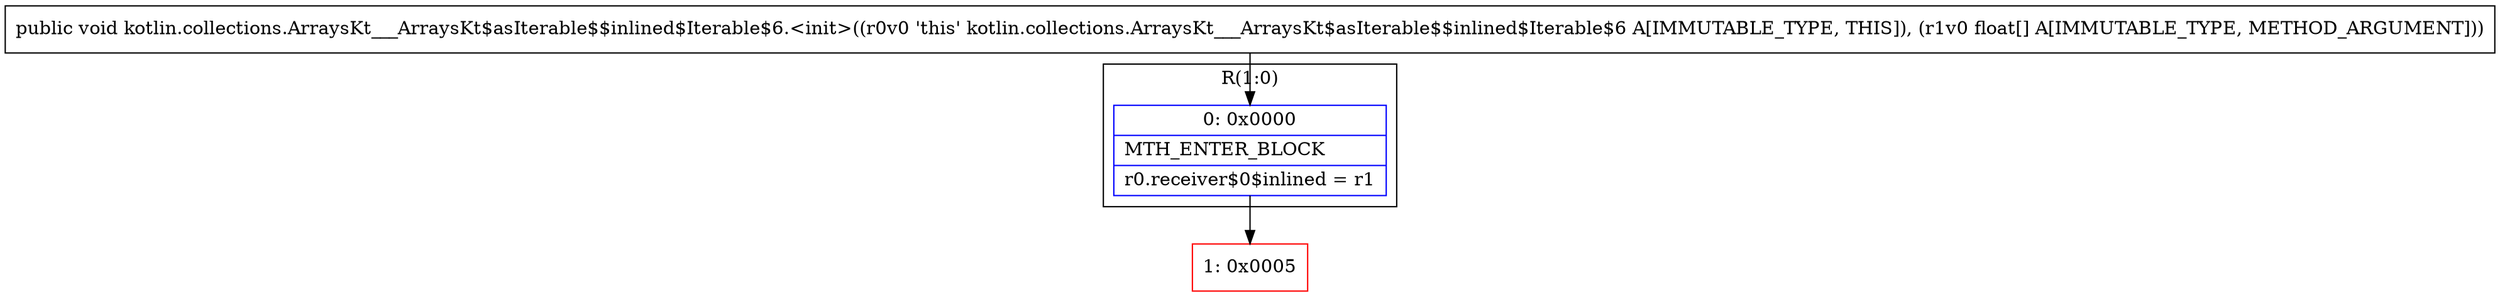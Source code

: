 digraph "CFG forkotlin.collections.ArraysKt___ArraysKt$asIterable$$inlined$Iterable$6.\<init\>([F)V" {
subgraph cluster_Region_1115854651 {
label = "R(1:0)";
node [shape=record,color=blue];
Node_0 [shape=record,label="{0\:\ 0x0000|MTH_ENTER_BLOCK\l|r0.receiver$0$inlined = r1\l}"];
}
Node_1 [shape=record,color=red,label="{1\:\ 0x0005}"];
MethodNode[shape=record,label="{public void kotlin.collections.ArraysKt___ArraysKt$asIterable$$inlined$Iterable$6.\<init\>((r0v0 'this' kotlin.collections.ArraysKt___ArraysKt$asIterable$$inlined$Iterable$6 A[IMMUTABLE_TYPE, THIS]), (r1v0 float[] A[IMMUTABLE_TYPE, METHOD_ARGUMENT])) }"];
MethodNode -> Node_0;
Node_0 -> Node_1;
}

